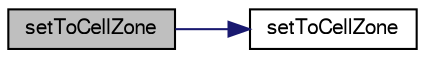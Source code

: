 digraph "setToCellZone"
{
  bgcolor="transparent";
  edge [fontname="FreeSans",fontsize="10",labelfontname="FreeSans",labelfontsize="10"];
  node [fontname="FreeSans",fontsize="10",shape=record];
  rankdir="LR";
  Node3 [label="setToCellZone",height=0.2,width=0.4,color="black", fillcolor="grey75", style="filled", fontcolor="black"];
  Node3 -> Node4 [color="midnightblue",fontsize="10",style="solid",fontname="FreeSans"];
  Node4 [label="setToCellZone",height=0.2,width=0.4,color="black",URL="$a25338.html#a3b68e9f5212e9be8ef6b252f2ee93411",tooltip="Construct from components. "];
}
